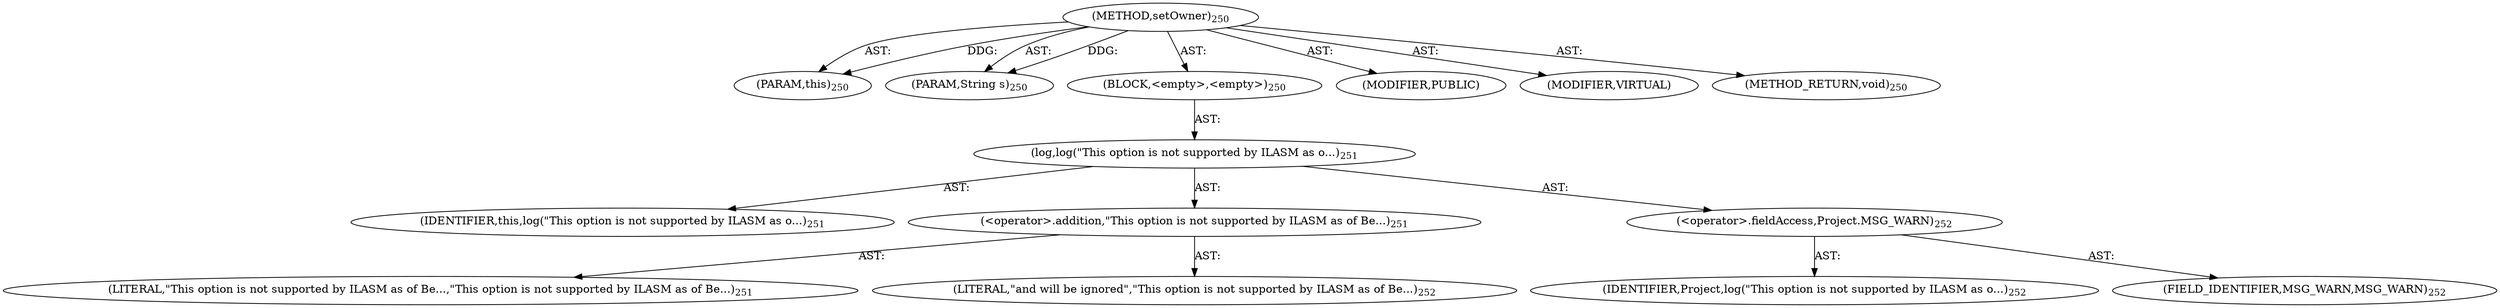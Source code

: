 digraph "setOwner" {  
"111669149701" [label = <(METHOD,setOwner)<SUB>250</SUB>> ]
"115964116994" [label = <(PARAM,this)<SUB>250</SUB>> ]
"115964117005" [label = <(PARAM,String s)<SUB>250</SUB>> ]
"25769803788" [label = <(BLOCK,&lt;empty&gt;,&lt;empty&gt;)<SUB>250</SUB>> ]
"30064771118" [label = <(log,log(&quot;This option is not supported by ILASM as o...)<SUB>251</SUB>> ]
"68719476738" [label = <(IDENTIFIER,this,log(&quot;This option is not supported by ILASM as o...)<SUB>251</SUB>> ]
"30064771119" [label = <(&lt;operator&gt;.addition,&quot;This option is not supported by ILASM as of Be...)<SUB>251</SUB>> ]
"90194313235" [label = <(LITERAL,&quot;This option is not supported by ILASM as of Be...,&quot;This option is not supported by ILASM as of Be...)<SUB>251</SUB>> ]
"90194313236" [label = <(LITERAL,&quot;and will be ignored&quot;,&quot;This option is not supported by ILASM as of Be...)<SUB>252</SUB>> ]
"30064771120" [label = <(&lt;operator&gt;.fieldAccess,Project.MSG_WARN)<SUB>252</SUB>> ]
"68719476779" [label = <(IDENTIFIER,Project,log(&quot;This option is not supported by ILASM as o...)<SUB>252</SUB>> ]
"55834574863" [label = <(FIELD_IDENTIFIER,MSG_WARN,MSG_WARN)<SUB>252</SUB>> ]
"133143986203" [label = <(MODIFIER,PUBLIC)> ]
"133143986204" [label = <(MODIFIER,VIRTUAL)> ]
"128849018885" [label = <(METHOD_RETURN,void)<SUB>250</SUB>> ]
  "111669149701" -> "115964116994"  [ label = "AST: "] 
  "111669149701" -> "115964117005"  [ label = "AST: "] 
  "111669149701" -> "25769803788"  [ label = "AST: "] 
  "111669149701" -> "133143986203"  [ label = "AST: "] 
  "111669149701" -> "133143986204"  [ label = "AST: "] 
  "111669149701" -> "128849018885"  [ label = "AST: "] 
  "25769803788" -> "30064771118"  [ label = "AST: "] 
  "30064771118" -> "68719476738"  [ label = "AST: "] 
  "30064771118" -> "30064771119"  [ label = "AST: "] 
  "30064771118" -> "30064771120"  [ label = "AST: "] 
  "30064771119" -> "90194313235"  [ label = "AST: "] 
  "30064771119" -> "90194313236"  [ label = "AST: "] 
  "30064771120" -> "68719476779"  [ label = "AST: "] 
  "30064771120" -> "55834574863"  [ label = "AST: "] 
  "111669149701" -> "115964116994"  [ label = "DDG: "] 
  "111669149701" -> "115964117005"  [ label = "DDG: "] 
}
